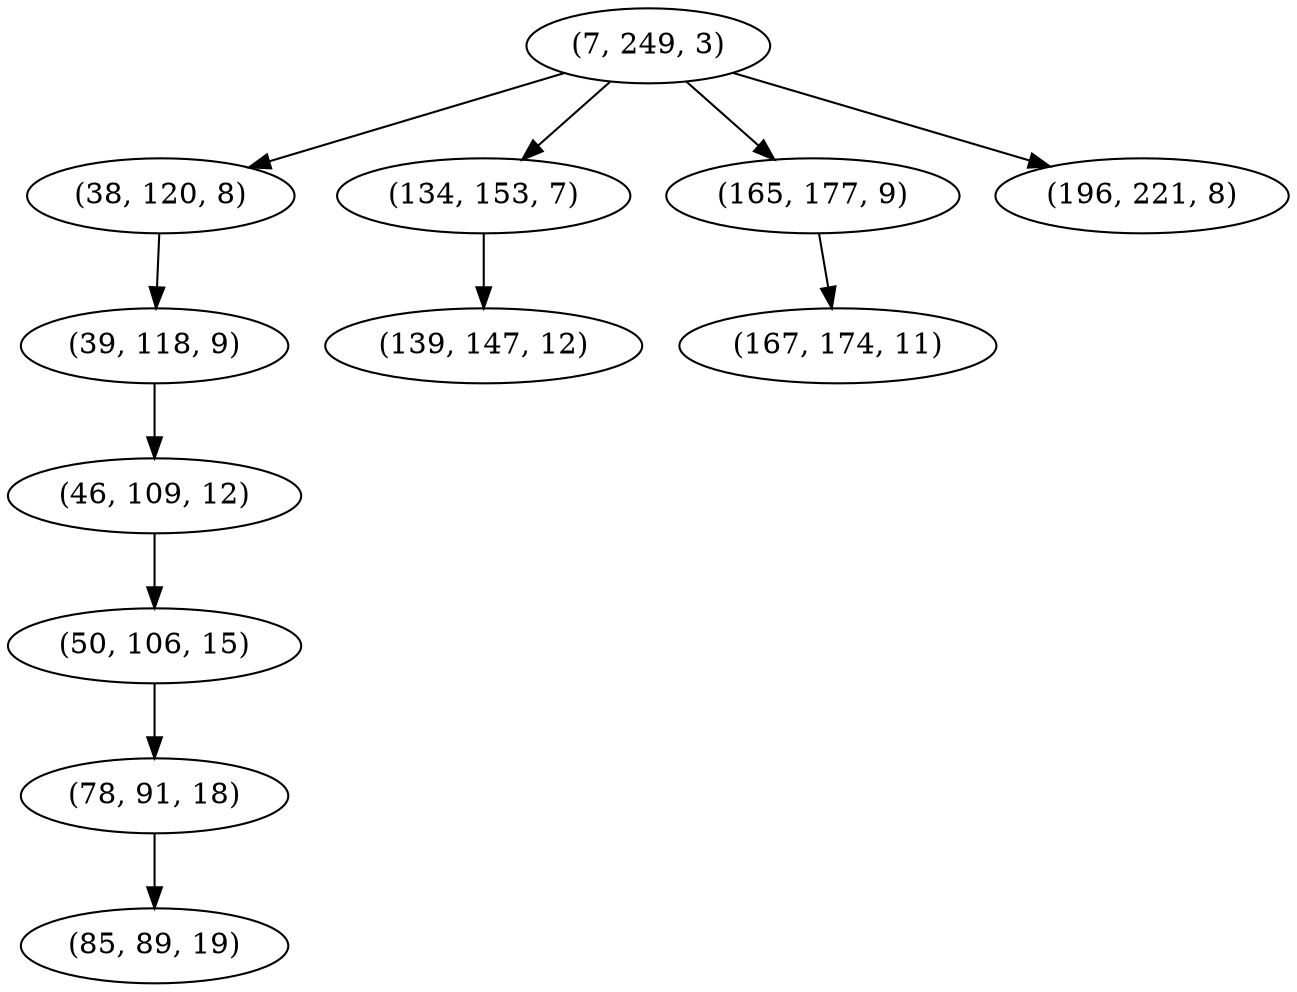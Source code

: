 digraph tree {
    "(7, 249, 3)";
    "(38, 120, 8)";
    "(39, 118, 9)";
    "(46, 109, 12)";
    "(50, 106, 15)";
    "(78, 91, 18)";
    "(85, 89, 19)";
    "(134, 153, 7)";
    "(139, 147, 12)";
    "(165, 177, 9)";
    "(167, 174, 11)";
    "(196, 221, 8)";
    "(7, 249, 3)" -> "(38, 120, 8)";
    "(7, 249, 3)" -> "(134, 153, 7)";
    "(7, 249, 3)" -> "(165, 177, 9)";
    "(7, 249, 3)" -> "(196, 221, 8)";
    "(38, 120, 8)" -> "(39, 118, 9)";
    "(39, 118, 9)" -> "(46, 109, 12)";
    "(46, 109, 12)" -> "(50, 106, 15)";
    "(50, 106, 15)" -> "(78, 91, 18)";
    "(78, 91, 18)" -> "(85, 89, 19)";
    "(134, 153, 7)" -> "(139, 147, 12)";
    "(165, 177, 9)" -> "(167, 174, 11)";
}
